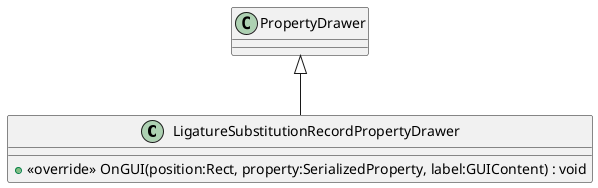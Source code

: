 @startuml
class LigatureSubstitutionRecordPropertyDrawer {
    + <<override>> OnGUI(position:Rect, property:SerializedProperty, label:GUIContent) : void
}
PropertyDrawer <|-- LigatureSubstitutionRecordPropertyDrawer
@enduml
